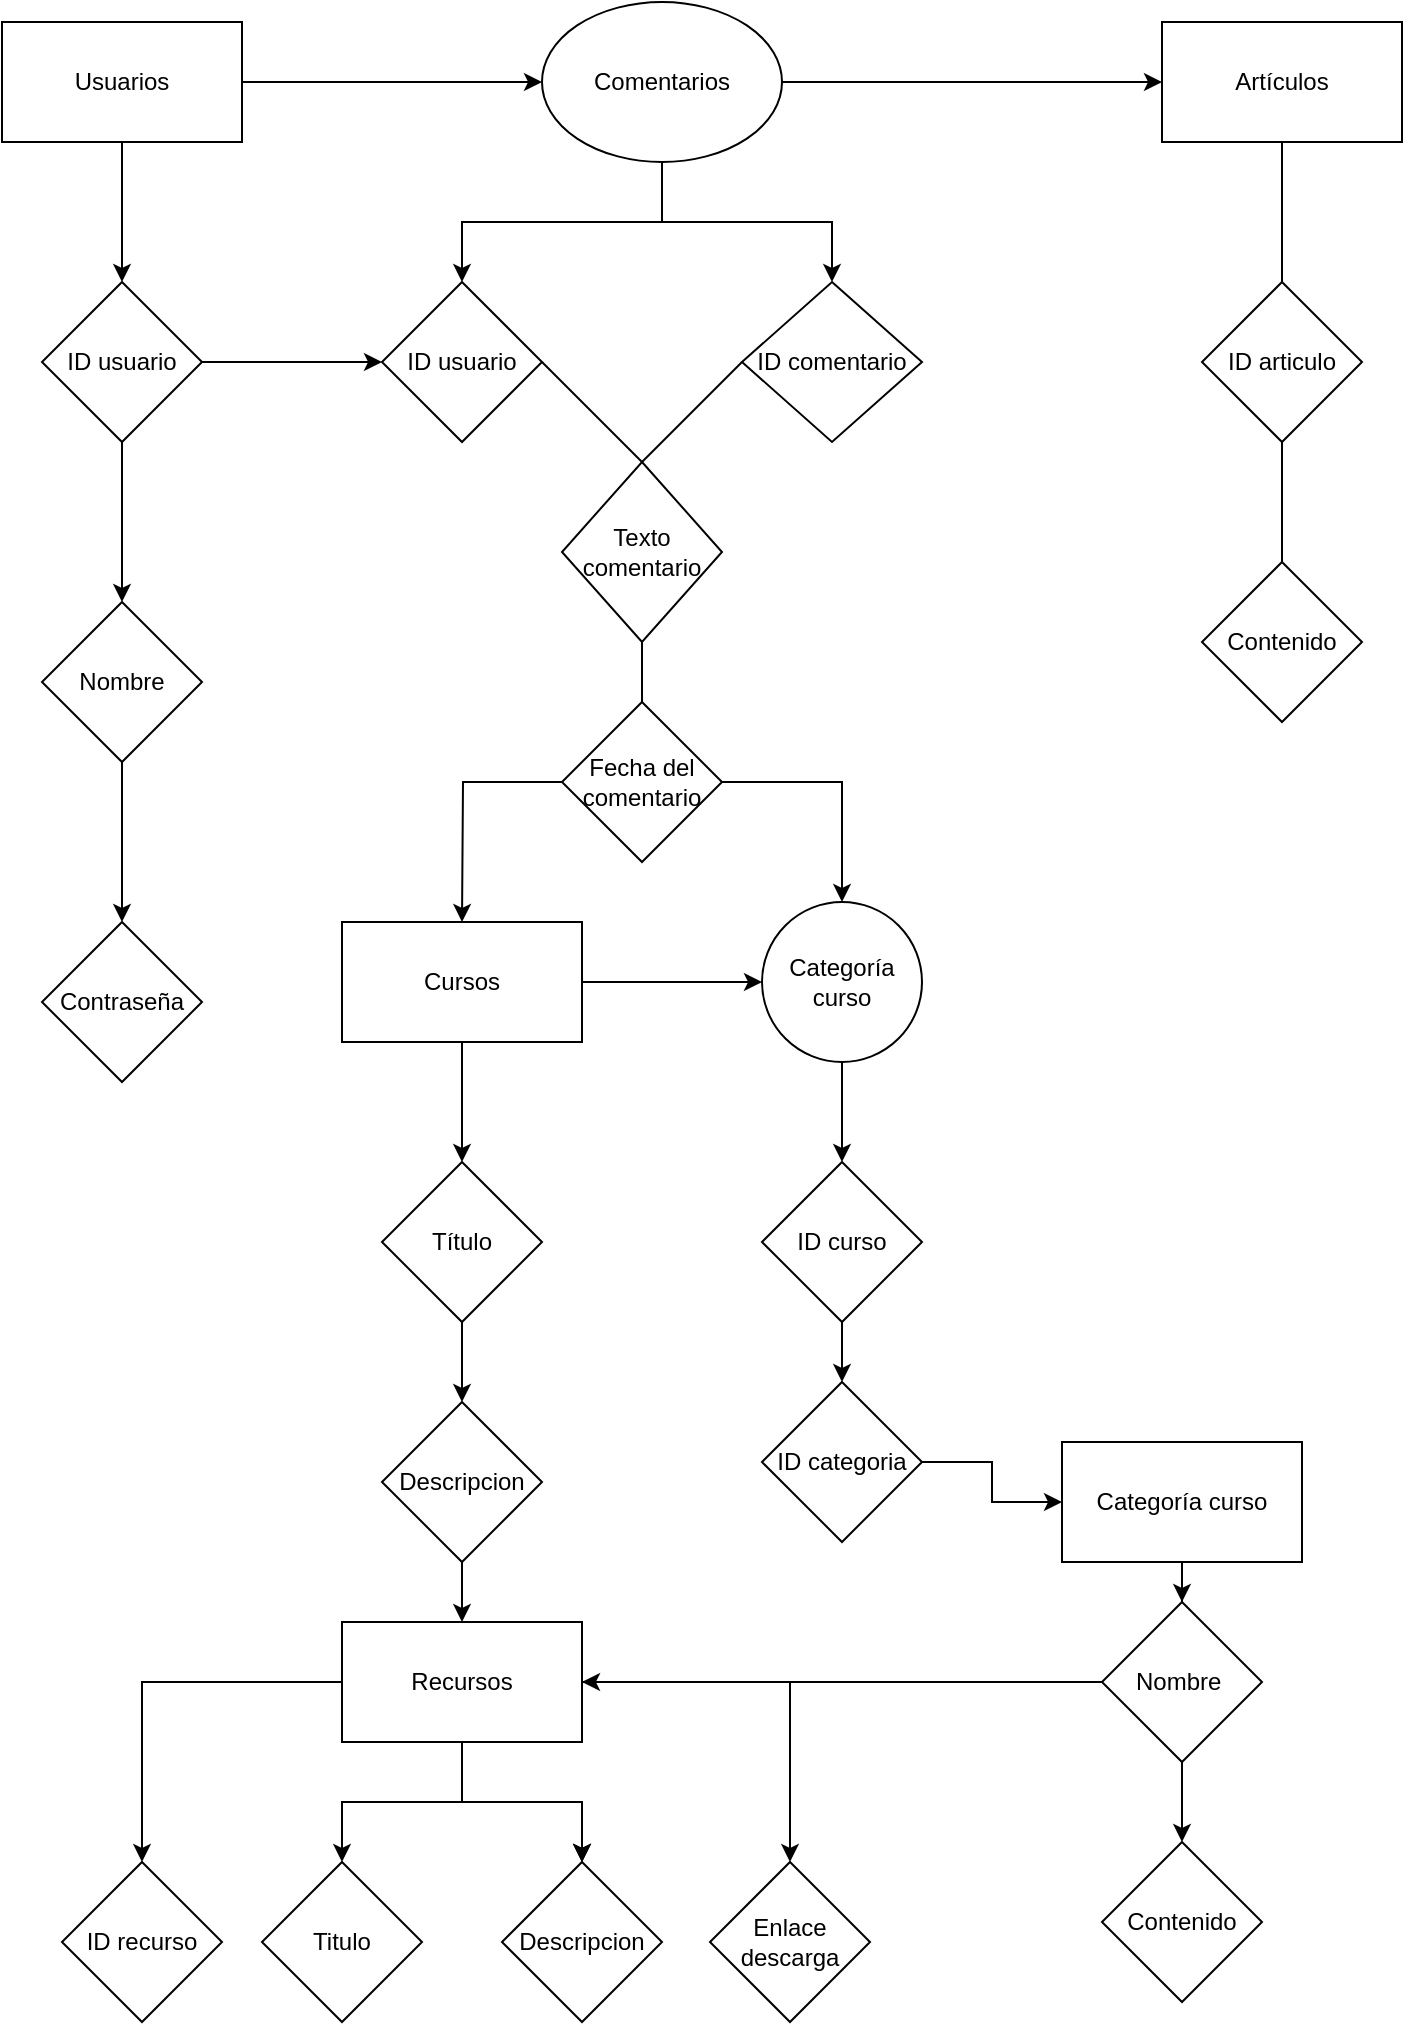 <mxfile version="26.1.2">
  <diagram name="Página-1" id="UlU2s7YNimyuka40gokZ">
    <mxGraphModel dx="1434" dy="780" grid="1" gridSize="10" guides="1" tooltips="1" connect="1" arrows="1" fold="1" page="1" pageScale="1" pageWidth="827" pageHeight="1169" math="0" shadow="0">
      <root>
        <mxCell id="0" />
        <mxCell id="1" parent="0" />
        <mxCell id="2xaDJ4O4OaGNq-fzpD8u-19" value="" style="edgeStyle=orthogonalEdgeStyle;rounded=0;orthogonalLoop=1;jettySize=auto;html=1;" edge="1" parent="1" source="2xaDJ4O4OaGNq-fzpD8u-1" target="2xaDJ4O4OaGNq-fzpD8u-18">
          <mxGeometry relative="1" as="geometry" />
        </mxCell>
        <mxCell id="2xaDJ4O4OaGNq-fzpD8u-91" style="edgeStyle=orthogonalEdgeStyle;rounded=0;orthogonalLoop=1;jettySize=auto;html=1;entryX=0;entryY=0.5;entryDx=0;entryDy=0;" edge="1" parent="1" source="2xaDJ4O4OaGNq-fzpD8u-1" target="2xaDJ4O4OaGNq-fzpD8u-17">
          <mxGeometry relative="1" as="geometry" />
        </mxCell>
        <mxCell id="2xaDJ4O4OaGNq-fzpD8u-1" value="&lt;font style=&quot;font-size: 12px;&quot;&gt;Usuarios&lt;/font&gt;" style="rounded=0;whiteSpace=wrap;html=1;" vertex="1" parent="1">
          <mxGeometry x="60" y="140" width="120" height="60" as="geometry" />
        </mxCell>
        <mxCell id="2xaDJ4O4OaGNq-fzpD8u-3" value="Artículos" style="rounded=0;whiteSpace=wrap;html=1;" vertex="1" parent="1">
          <mxGeometry x="640" y="140" width="120" height="60" as="geometry" />
        </mxCell>
        <mxCell id="2xaDJ4O4OaGNq-fzpD8u-27" value="" style="edgeStyle=orthogonalEdgeStyle;rounded=0;orthogonalLoop=1;jettySize=auto;html=1;" edge="1" parent="1" source="2xaDJ4O4OaGNq-fzpD8u-17" target="2xaDJ4O4OaGNq-fzpD8u-26">
          <mxGeometry relative="1" as="geometry" />
        </mxCell>
        <mxCell id="2xaDJ4O4OaGNq-fzpD8u-29" value="" style="edgeStyle=orthogonalEdgeStyle;rounded=0;orthogonalLoop=1;jettySize=auto;html=1;" edge="1" parent="1" source="2xaDJ4O4OaGNq-fzpD8u-17" target="2xaDJ4O4OaGNq-fzpD8u-28">
          <mxGeometry relative="1" as="geometry" />
        </mxCell>
        <mxCell id="2xaDJ4O4OaGNq-fzpD8u-92" style="edgeStyle=orthogonalEdgeStyle;rounded=0;orthogonalLoop=1;jettySize=auto;html=1;entryX=0;entryY=0.5;entryDx=0;entryDy=0;" edge="1" parent="1" source="2xaDJ4O4OaGNq-fzpD8u-17" target="2xaDJ4O4OaGNq-fzpD8u-3">
          <mxGeometry relative="1" as="geometry" />
        </mxCell>
        <mxCell id="2xaDJ4O4OaGNq-fzpD8u-17" value="Comentarios" style="ellipse;whiteSpace=wrap;html=1;" vertex="1" parent="1">
          <mxGeometry x="330" y="130" width="120" height="80" as="geometry" />
        </mxCell>
        <mxCell id="2xaDJ4O4OaGNq-fzpD8u-21" value="" style="edgeStyle=orthogonalEdgeStyle;rounded=0;orthogonalLoop=1;jettySize=auto;html=1;" edge="1" parent="1" source="2xaDJ4O4OaGNq-fzpD8u-18" target="2xaDJ4O4OaGNq-fzpD8u-20">
          <mxGeometry relative="1" as="geometry" />
        </mxCell>
        <mxCell id="2xaDJ4O4OaGNq-fzpD8u-31" value="" style="edgeStyle=orthogonalEdgeStyle;rounded=0;orthogonalLoop=1;jettySize=auto;html=1;" edge="1" parent="1" source="2xaDJ4O4OaGNq-fzpD8u-18" target="2xaDJ4O4OaGNq-fzpD8u-26">
          <mxGeometry relative="1" as="geometry" />
        </mxCell>
        <mxCell id="2xaDJ4O4OaGNq-fzpD8u-18" value="ID usuario" style="rhombus;whiteSpace=wrap;html=1;rounded=0;" vertex="1" parent="1">
          <mxGeometry x="80" y="270" width="80" height="80" as="geometry" />
        </mxCell>
        <mxCell id="2xaDJ4O4OaGNq-fzpD8u-23" value="" style="edgeStyle=orthogonalEdgeStyle;rounded=0;orthogonalLoop=1;jettySize=auto;html=1;" edge="1" parent="1" source="2xaDJ4O4OaGNq-fzpD8u-20" target="2xaDJ4O4OaGNq-fzpD8u-22">
          <mxGeometry relative="1" as="geometry" />
        </mxCell>
        <mxCell id="2xaDJ4O4OaGNq-fzpD8u-20" value="Nombre" style="rhombus;whiteSpace=wrap;html=1;rounded=0;" vertex="1" parent="1">
          <mxGeometry x="80" y="430" width="80" height="80" as="geometry" />
        </mxCell>
        <mxCell id="2xaDJ4O4OaGNq-fzpD8u-22" value="Contraseña" style="rhombus;whiteSpace=wrap;html=1;rounded=0;" vertex="1" parent="1">
          <mxGeometry x="80" y="590" width="80" height="80" as="geometry" />
        </mxCell>
        <mxCell id="2xaDJ4O4OaGNq-fzpD8u-26" value="ID usuario" style="rhombus;whiteSpace=wrap;html=1;" vertex="1" parent="1">
          <mxGeometry x="250" y="270" width="80" height="80" as="geometry" />
        </mxCell>
        <mxCell id="2xaDJ4O4OaGNq-fzpD8u-28" value="ID comentario" style="rhombus;whiteSpace=wrap;html=1;" vertex="1" parent="1">
          <mxGeometry x="430" y="270" width="90" height="80" as="geometry" />
        </mxCell>
        <mxCell id="2xaDJ4O4OaGNq-fzpD8u-48" value="" style="edgeStyle=orthogonalEdgeStyle;rounded=0;orthogonalLoop=1;jettySize=auto;html=1;" edge="1" parent="1" source="2xaDJ4O4OaGNq-fzpD8u-34">
          <mxGeometry relative="1" as="geometry">
            <mxPoint x="290" y="590" as="targetPoint" />
          </mxGeometry>
        </mxCell>
        <mxCell id="2xaDJ4O4OaGNq-fzpD8u-70" style="edgeStyle=orthogonalEdgeStyle;rounded=0;orthogonalLoop=1;jettySize=auto;html=1;entryX=0.5;entryY=0;entryDx=0;entryDy=0;" edge="1" parent="1" source="2xaDJ4O4OaGNq-fzpD8u-34" target="2xaDJ4O4OaGNq-fzpD8u-68">
          <mxGeometry relative="1" as="geometry" />
        </mxCell>
        <mxCell id="2xaDJ4O4OaGNq-fzpD8u-34" value="Fecha del comentario" style="rhombus;whiteSpace=wrap;html=1;" vertex="1" parent="1">
          <mxGeometry x="340" y="480" width="80" height="80" as="geometry" />
        </mxCell>
        <mxCell id="2xaDJ4O4OaGNq-fzpD8u-36" value="Texto comentario" style="rhombus;whiteSpace=wrap;html=1;" vertex="1" parent="1">
          <mxGeometry x="340" y="360" width="80" height="90" as="geometry" />
        </mxCell>
        <mxCell id="2xaDJ4O4OaGNq-fzpD8u-40" value="" style="endArrow=none;html=1;rounded=0;exitX=0.5;exitY=0;exitDx=0;exitDy=0;entryX=0;entryY=0.5;entryDx=0;entryDy=0;" edge="1" parent="1" source="2xaDJ4O4OaGNq-fzpD8u-36" target="2xaDJ4O4OaGNq-fzpD8u-28">
          <mxGeometry width="50" height="50" relative="1" as="geometry">
            <mxPoint x="370" y="370" as="sourcePoint" />
            <mxPoint x="410" y="320" as="targetPoint" />
          </mxGeometry>
        </mxCell>
        <mxCell id="2xaDJ4O4OaGNq-fzpD8u-41" value="" style="endArrow=none;html=1;rounded=0;exitX=1;exitY=0.5;exitDx=0;exitDy=0;entryX=0.5;entryY=0;entryDx=0;entryDy=0;" edge="1" parent="1" source="2xaDJ4O4OaGNq-fzpD8u-26" target="2xaDJ4O4OaGNq-fzpD8u-36">
          <mxGeometry width="50" height="50" relative="1" as="geometry">
            <mxPoint x="300" y="450" as="sourcePoint" />
            <mxPoint x="380" y="370" as="targetPoint" />
          </mxGeometry>
        </mxCell>
        <mxCell id="2xaDJ4O4OaGNq-fzpD8u-42" value="" style="endArrow=none;html=1;rounded=0;entryX=0.5;entryY=0;entryDx=0;entryDy=0;exitX=0.5;exitY=1;exitDx=0;exitDy=0;" edge="1" parent="1" source="2xaDJ4O4OaGNq-fzpD8u-36" target="2xaDJ4O4OaGNq-fzpD8u-34">
          <mxGeometry width="50" height="50" relative="1" as="geometry">
            <mxPoint x="300" y="650" as="sourcePoint" />
            <mxPoint x="350" y="600" as="targetPoint" />
          </mxGeometry>
        </mxCell>
        <mxCell id="2xaDJ4O4OaGNq-fzpD8u-43" value="ID articulo" style="rhombus;whiteSpace=wrap;html=1;" vertex="1" parent="1">
          <mxGeometry x="660" y="270" width="80" height="80" as="geometry" />
        </mxCell>
        <mxCell id="2xaDJ4O4OaGNq-fzpD8u-44" value="Contenido" style="rhombus;whiteSpace=wrap;html=1;" vertex="1" parent="1">
          <mxGeometry x="660" y="410" width="80" height="80" as="geometry" />
        </mxCell>
        <mxCell id="2xaDJ4O4OaGNq-fzpD8u-45" value="" style="endArrow=none;html=1;rounded=0;entryX=0.5;entryY=1;entryDx=0;entryDy=0;exitX=0.5;exitY=0;exitDx=0;exitDy=0;" edge="1" parent="1" source="2xaDJ4O4OaGNq-fzpD8u-43" target="2xaDJ4O4OaGNq-fzpD8u-3">
          <mxGeometry width="50" height="50" relative="1" as="geometry">
            <mxPoint x="530" y="450" as="sourcePoint" />
            <mxPoint x="580" y="400" as="targetPoint" />
          </mxGeometry>
        </mxCell>
        <mxCell id="2xaDJ4O4OaGNq-fzpD8u-46" value="" style="endArrow=none;html=1;rounded=0;entryX=0.5;entryY=1;entryDx=0;entryDy=0;exitX=0.5;exitY=0;exitDx=0;exitDy=0;" edge="1" parent="1" source="2xaDJ4O4OaGNq-fzpD8u-44" target="2xaDJ4O4OaGNq-fzpD8u-43">
          <mxGeometry width="50" height="50" relative="1" as="geometry">
            <mxPoint x="530" y="450" as="sourcePoint" />
            <mxPoint x="580" y="400" as="targetPoint" />
          </mxGeometry>
        </mxCell>
        <mxCell id="2xaDJ4O4OaGNq-fzpD8u-50" value="" style="edgeStyle=orthogonalEdgeStyle;rounded=0;orthogonalLoop=1;jettySize=auto;html=1;exitX=0.5;exitY=1;exitDx=0;exitDy=0;" edge="1" parent="1" source="2xaDJ4O4OaGNq-fzpD8u-67" target="2xaDJ4O4OaGNq-fzpD8u-49">
          <mxGeometry relative="1" as="geometry">
            <mxPoint x="290" y="670" as="sourcePoint" />
          </mxGeometry>
        </mxCell>
        <mxCell id="2xaDJ4O4OaGNq-fzpD8u-52" value="" style="edgeStyle=orthogonalEdgeStyle;rounded=0;orthogonalLoop=1;jettySize=auto;html=1;" edge="1" parent="1" source="2xaDJ4O4OaGNq-fzpD8u-49" target="2xaDJ4O4OaGNq-fzpD8u-51">
          <mxGeometry relative="1" as="geometry" />
        </mxCell>
        <mxCell id="2xaDJ4O4OaGNq-fzpD8u-49" value="Título" style="rhombus;whiteSpace=wrap;html=1;" vertex="1" parent="1">
          <mxGeometry x="250" y="710" width="80" height="80" as="geometry" />
        </mxCell>
        <mxCell id="2xaDJ4O4OaGNq-fzpD8u-54" value="" style="edgeStyle=orthogonalEdgeStyle;rounded=0;orthogonalLoop=1;jettySize=auto;html=1;" edge="1" parent="1" source="2xaDJ4O4OaGNq-fzpD8u-51" target="2xaDJ4O4OaGNq-fzpD8u-53">
          <mxGeometry relative="1" as="geometry" />
        </mxCell>
        <mxCell id="2xaDJ4O4OaGNq-fzpD8u-51" value="Descripcion" style="rhombus;whiteSpace=wrap;html=1;" vertex="1" parent="1">
          <mxGeometry x="250" y="830" width="80" height="80" as="geometry" />
        </mxCell>
        <mxCell id="2xaDJ4O4OaGNq-fzpD8u-56" value="" style="edgeStyle=orthogonalEdgeStyle;rounded=0;orthogonalLoop=1;jettySize=auto;html=1;" edge="1" parent="1" source="2xaDJ4O4OaGNq-fzpD8u-53" target="2xaDJ4O4OaGNq-fzpD8u-55">
          <mxGeometry relative="1" as="geometry" />
        </mxCell>
        <mxCell id="2xaDJ4O4OaGNq-fzpD8u-58" value="" style="edgeStyle=orthogonalEdgeStyle;rounded=0;orthogonalLoop=1;jettySize=auto;html=1;" edge="1" parent="1" source="2xaDJ4O4OaGNq-fzpD8u-53" target="2xaDJ4O4OaGNq-fzpD8u-57">
          <mxGeometry relative="1" as="geometry" />
        </mxCell>
        <mxCell id="2xaDJ4O4OaGNq-fzpD8u-60" value="" style="edgeStyle=orthogonalEdgeStyle;rounded=0;orthogonalLoop=1;jettySize=auto;html=1;" edge="1" parent="1" source="2xaDJ4O4OaGNq-fzpD8u-53" target="2xaDJ4O4OaGNq-fzpD8u-59">
          <mxGeometry relative="1" as="geometry" />
        </mxCell>
        <mxCell id="2xaDJ4O4OaGNq-fzpD8u-61" value="" style="edgeStyle=orthogonalEdgeStyle;rounded=0;orthogonalLoop=1;jettySize=auto;html=1;" edge="1" parent="1" source="2xaDJ4O4OaGNq-fzpD8u-53" target="2xaDJ4O4OaGNq-fzpD8u-59">
          <mxGeometry relative="1" as="geometry" />
        </mxCell>
        <mxCell id="2xaDJ4O4OaGNq-fzpD8u-62" value="" style="edgeStyle=orthogonalEdgeStyle;rounded=0;orthogonalLoop=1;jettySize=auto;html=1;" edge="1" parent="1" source="2xaDJ4O4OaGNq-fzpD8u-53" target="2xaDJ4O4OaGNq-fzpD8u-59">
          <mxGeometry relative="1" as="geometry" />
        </mxCell>
        <mxCell id="2xaDJ4O4OaGNq-fzpD8u-64" value="" style="edgeStyle=orthogonalEdgeStyle;rounded=0;orthogonalLoop=1;jettySize=auto;html=1;" edge="1" parent="1" source="2xaDJ4O4OaGNq-fzpD8u-53" target="2xaDJ4O4OaGNq-fzpD8u-63">
          <mxGeometry relative="1" as="geometry" />
        </mxCell>
        <mxCell id="2xaDJ4O4OaGNq-fzpD8u-53" value="Recursos" style="whiteSpace=wrap;html=1;" vertex="1" parent="1">
          <mxGeometry x="230" y="940" width="120" height="60" as="geometry" />
        </mxCell>
        <mxCell id="2xaDJ4O4OaGNq-fzpD8u-55" value="ID recurso" style="rhombus;whiteSpace=wrap;html=1;" vertex="1" parent="1">
          <mxGeometry x="90" y="1060" width="80" height="80" as="geometry" />
        </mxCell>
        <mxCell id="2xaDJ4O4OaGNq-fzpD8u-57" value="Titulo" style="rhombus;whiteSpace=wrap;html=1;" vertex="1" parent="1">
          <mxGeometry x="190" y="1060" width="80" height="80" as="geometry" />
        </mxCell>
        <mxCell id="2xaDJ4O4OaGNq-fzpD8u-59" value="Descripcion" style="rhombus;whiteSpace=wrap;html=1;" vertex="1" parent="1">
          <mxGeometry x="310" y="1060" width="80" height="80" as="geometry" />
        </mxCell>
        <mxCell id="2xaDJ4O4OaGNq-fzpD8u-63" value="Enlace descarga" style="rhombus;whiteSpace=wrap;html=1;" vertex="1" parent="1">
          <mxGeometry x="414" y="1060" width="80" height="80" as="geometry" />
        </mxCell>
        <mxCell id="2xaDJ4O4OaGNq-fzpD8u-69" value="" style="edgeStyle=orthogonalEdgeStyle;rounded=0;orthogonalLoop=1;jettySize=auto;html=1;" edge="1" parent="1" source="2xaDJ4O4OaGNq-fzpD8u-67" target="2xaDJ4O4OaGNq-fzpD8u-68">
          <mxGeometry relative="1" as="geometry" />
        </mxCell>
        <mxCell id="2xaDJ4O4OaGNq-fzpD8u-67" value="Cursos" style="rounded=0;whiteSpace=wrap;html=1;" vertex="1" parent="1">
          <mxGeometry x="230" y="590" width="120" height="60" as="geometry" />
        </mxCell>
        <mxCell id="2xaDJ4O4OaGNq-fzpD8u-72" value="" style="edgeStyle=orthogonalEdgeStyle;rounded=0;orthogonalLoop=1;jettySize=auto;html=1;" edge="1" parent="1" source="2xaDJ4O4OaGNq-fzpD8u-68" target="2xaDJ4O4OaGNq-fzpD8u-71">
          <mxGeometry relative="1" as="geometry" />
        </mxCell>
        <mxCell id="2xaDJ4O4OaGNq-fzpD8u-68" value="Categoría curso" style="ellipse;whiteSpace=wrap;html=1;rounded=0;" vertex="1" parent="1">
          <mxGeometry x="440" y="580" width="80" height="80" as="geometry" />
        </mxCell>
        <mxCell id="2xaDJ4O4OaGNq-fzpD8u-74" value="" style="edgeStyle=orthogonalEdgeStyle;rounded=0;orthogonalLoop=1;jettySize=auto;html=1;" edge="1" parent="1" source="2xaDJ4O4OaGNq-fzpD8u-71" target="2xaDJ4O4OaGNq-fzpD8u-73">
          <mxGeometry relative="1" as="geometry" />
        </mxCell>
        <mxCell id="2xaDJ4O4OaGNq-fzpD8u-71" value="ID curso" style="rhombus;whiteSpace=wrap;html=1;rounded=0;" vertex="1" parent="1">
          <mxGeometry x="440" y="710" width="80" height="80" as="geometry" />
        </mxCell>
        <mxCell id="2xaDJ4O4OaGNq-fzpD8u-85" value="" style="edgeStyle=orthogonalEdgeStyle;rounded=0;orthogonalLoop=1;jettySize=auto;html=1;" edge="1" parent="1" source="2xaDJ4O4OaGNq-fzpD8u-73" target="2xaDJ4O4OaGNq-fzpD8u-84">
          <mxGeometry relative="1" as="geometry" />
        </mxCell>
        <mxCell id="2xaDJ4O4OaGNq-fzpD8u-73" value="ID categoria" style="rhombus;whiteSpace=wrap;html=1;rounded=0;" vertex="1" parent="1">
          <mxGeometry x="440" y="820" width="80" height="80" as="geometry" />
        </mxCell>
        <mxCell id="2xaDJ4O4OaGNq-fzpD8u-87" value="" style="edgeStyle=orthogonalEdgeStyle;rounded=0;orthogonalLoop=1;jettySize=auto;html=1;" edge="1" parent="1" source="2xaDJ4O4OaGNq-fzpD8u-84" target="2xaDJ4O4OaGNq-fzpD8u-86">
          <mxGeometry relative="1" as="geometry" />
        </mxCell>
        <mxCell id="2xaDJ4O4OaGNq-fzpD8u-84" value="Categoría curso" style="whiteSpace=wrap;html=1;rounded=0;" vertex="1" parent="1">
          <mxGeometry x="590" y="850" width="120" height="60" as="geometry" />
        </mxCell>
        <mxCell id="2xaDJ4O4OaGNq-fzpD8u-88" style="edgeStyle=orthogonalEdgeStyle;rounded=0;orthogonalLoop=1;jettySize=auto;html=1;entryX=1;entryY=0.5;entryDx=0;entryDy=0;" edge="1" parent="1" source="2xaDJ4O4OaGNq-fzpD8u-86" target="2xaDJ4O4OaGNq-fzpD8u-53">
          <mxGeometry relative="1" as="geometry" />
        </mxCell>
        <mxCell id="2xaDJ4O4OaGNq-fzpD8u-90" value="" style="edgeStyle=orthogonalEdgeStyle;rounded=0;orthogonalLoop=1;jettySize=auto;html=1;" edge="1" parent="1" source="2xaDJ4O4OaGNq-fzpD8u-86" target="2xaDJ4O4OaGNq-fzpD8u-89">
          <mxGeometry relative="1" as="geometry" />
        </mxCell>
        <mxCell id="2xaDJ4O4OaGNq-fzpD8u-86" value="Nombre&amp;nbsp;" style="rhombus;whiteSpace=wrap;html=1;rounded=0;" vertex="1" parent="1">
          <mxGeometry x="610" y="930" width="80" height="80" as="geometry" />
        </mxCell>
        <mxCell id="2xaDJ4O4OaGNq-fzpD8u-89" value="Contenido" style="rhombus;whiteSpace=wrap;html=1;rounded=0;" vertex="1" parent="1">
          <mxGeometry x="610" y="1050" width="80" height="80" as="geometry" />
        </mxCell>
      </root>
    </mxGraphModel>
  </diagram>
</mxfile>
